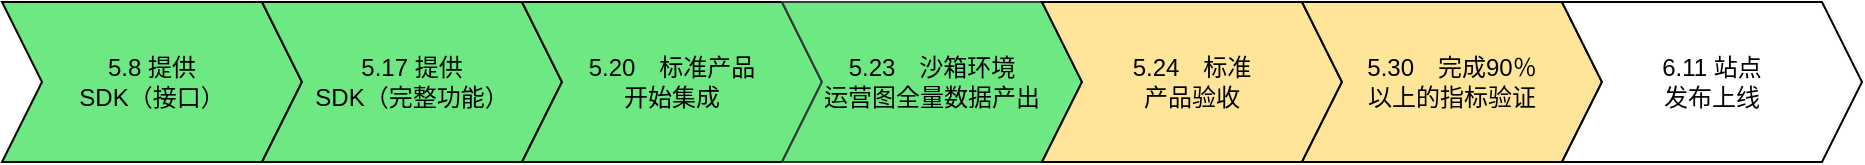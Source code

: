 <mxfile version="10.7.1" type="github"><diagram id="TtWp34SgYwN7J5KhH3uo" name="Page-1"><mxGraphModel dx="1113" dy="775" grid="1" gridSize="10" guides="1" tooltips="1" connect="1" arrows="1" fold="1" page="1" pageScale="1" pageWidth="827" pageHeight="1169" math="0" shadow="0"><root><mxCell id="0"/><mxCell id="1" parent="0"/><mxCell id="ZyZmiMWtiB5CaYL8FFk2-1" value="&lt;span&gt;5.8 提供&lt;br&gt;SDK（接口）&lt;/span&gt;" style="shape=step;perimeter=stepPerimeter;whiteSpace=wrap;html=1;fixedSize=1;fillColor=#6DE882;strokeColor=#000000;gradientColor=none;" parent="1" vertex="1"><mxGeometry x="70" y="230" width="150" height="80" as="geometry"/></mxCell><mxCell id="ZyZmiMWtiB5CaYL8FFk2-6" value="&lt;span&gt;5.17 提供&lt;br&gt;SDK（完整功能）&lt;/span&gt;&lt;br&gt;" style="shape=step;perimeter=stepPerimeter;whiteSpace=wrap;html=1;fixedSize=1;fillColor=#6DE882;" parent="1" vertex="1"><mxGeometry x="200" y="230" width="150" height="80" as="geometry"/></mxCell><mxCell id="ZyZmiMWtiB5CaYL8FFk2-7" value="&lt;span&gt; 5.20　标准产品&lt;br&gt;开始集成　&lt;/span&gt;&lt;br&gt;" style="shape=step;perimeter=stepPerimeter;whiteSpace=wrap;html=1;fixedSize=1;fillColor=#6DE882;" parent="1" vertex="1"><mxGeometry x="330" y="230" width="150" height="80" as="geometry"/></mxCell><mxCell id="ZyZmiMWtiB5CaYL8FFk2-8" value="&lt;span&gt; 5.23　沙箱环境&lt;br&gt;运营图全量数据产出 &lt;/span&gt;&lt;br&gt;" style="shape=step;perimeter=stepPerimeter;whiteSpace=wrap;html=1;fixedSize=1;fillColor=#6DE882;strokeColor=#36393d;" parent="1" vertex="1"><mxGeometry x="460" y="230" width="150" height="80" as="geometry"/></mxCell><mxCell id="ZyZmiMWtiB5CaYL8FFk2-9" value="&lt;span&gt;5.24　标准&lt;br&gt;产品验收&lt;/span&gt;&lt;br&gt;" style="shape=step;perimeter=stepPerimeter;whiteSpace=wrap;html=1;fixedSize=1;fillColor=#FFE599;" parent="1" vertex="1"><mxGeometry x="590" y="230" width="150" height="80" as="geometry"/></mxCell><mxCell id="ZyZmiMWtiB5CaYL8FFk2-10" value="&lt;span&gt;5.30　完成90％&lt;br&gt;以上的指标验证&lt;/span&gt;&lt;br&gt;" style="shape=step;perimeter=stepPerimeter;whiteSpace=wrap;html=1;fixedSize=1;fillColor=#FFE599;" parent="1" vertex="1"><mxGeometry x="720" y="230" width="150" height="80" as="geometry"/></mxCell><mxCell id="ZyZmiMWtiB5CaYL8FFk2-11" value="&lt;span&gt;6.11 站点&lt;br&gt;发布上线&lt;/span&gt;&lt;br&gt;" style="shape=step;perimeter=stepPerimeter;whiteSpace=wrap;html=1;fixedSize=1;" parent="1" vertex="1"><mxGeometry x="850" y="230" width="150" height="80" as="geometry"/></mxCell></root></mxGraphModel></diagram></mxfile>
